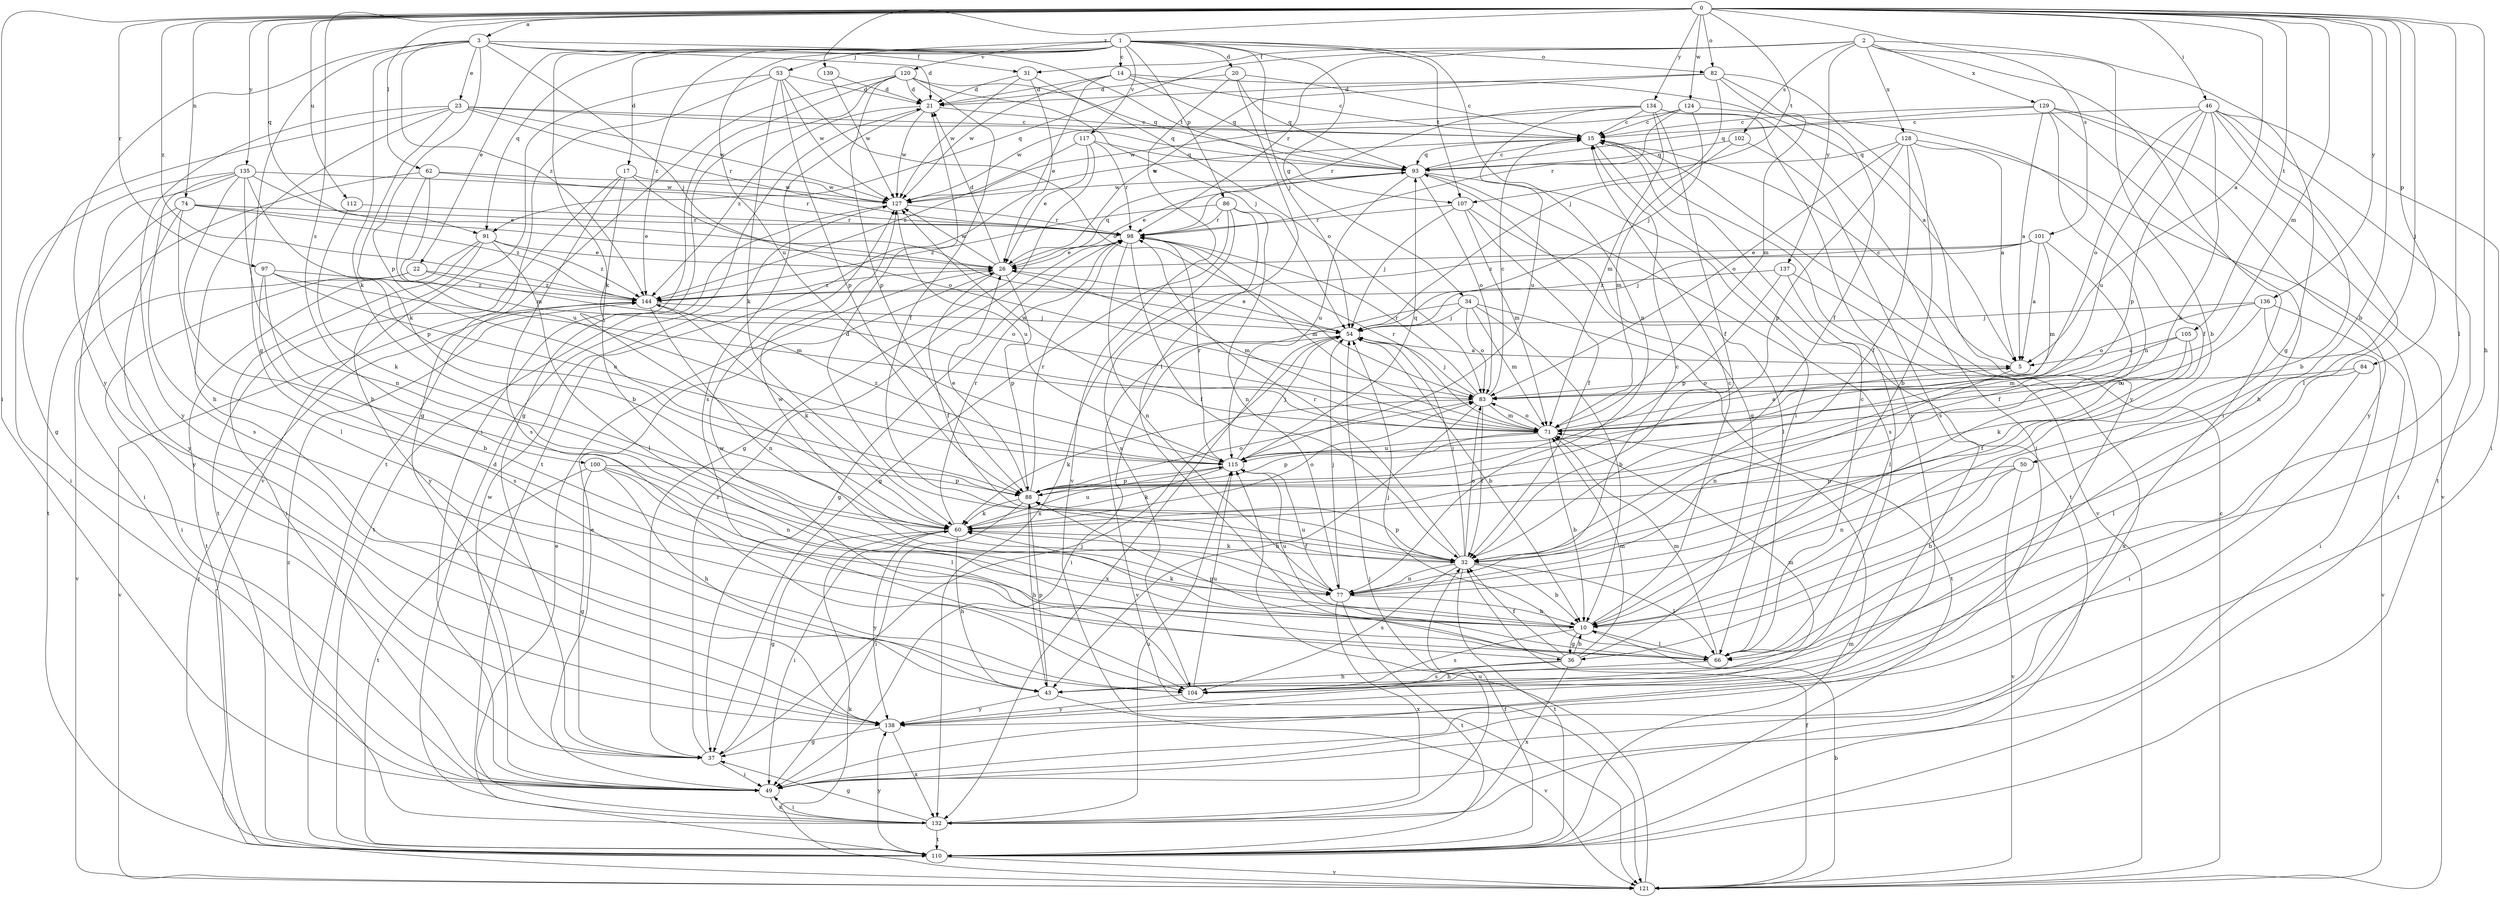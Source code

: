 strict digraph  {
0;
1;
2;
3;
5;
10;
14;
15;
17;
20;
21;
22;
23;
26;
31;
32;
34;
36;
37;
43;
46;
49;
50;
53;
54;
60;
62;
66;
71;
74;
77;
82;
83;
84;
86;
88;
91;
93;
97;
98;
100;
101;
102;
104;
105;
107;
110;
112;
115;
117;
120;
121;
124;
127;
128;
129;
132;
134;
135;
136;
137;
138;
139;
144;
0 -> 3  [label=a];
0 -> 5  [label=a];
0 -> 10  [label=b];
0 -> 43  [label=h];
0 -> 46  [label=i];
0 -> 49  [label=i];
0 -> 50  [label=j];
0 -> 62  [label=l];
0 -> 66  [label=l];
0 -> 71  [label=m];
0 -> 74  [label=n];
0 -> 82  [label=o];
0 -> 84  [label=p];
0 -> 91  [label=q];
0 -> 97  [label=r];
0 -> 100  [label=s];
0 -> 101  [label=s];
0 -> 105  [label=t];
0 -> 107  [label=t];
0 -> 112  [label=u];
0 -> 124  [label=w];
0 -> 134  [label=y];
0 -> 135  [label=y];
0 -> 136  [label=y];
0 -> 139  [label=z];
0 -> 144  [label=z];
1 -> 14  [label=c];
1 -> 17  [label=d];
1 -> 20  [label=d];
1 -> 22  [label=e];
1 -> 34  [label=g];
1 -> 53  [label=j];
1 -> 54  [label=j];
1 -> 60  [label=k];
1 -> 77  [label=n];
1 -> 82  [label=o];
1 -> 86  [label=p];
1 -> 91  [label=q];
1 -> 107  [label=t];
1 -> 115  [label=u];
1 -> 117  [label=v];
1 -> 120  [label=v];
1 -> 144  [label=z];
2 -> 10  [label=b];
2 -> 31  [label=f];
2 -> 36  [label=g];
2 -> 49  [label=i];
2 -> 91  [label=q];
2 -> 98  [label=r];
2 -> 102  [label=s];
2 -> 128  [label=x];
2 -> 129  [label=x];
2 -> 137  [label=y];
3 -> 21  [label=d];
3 -> 23  [label=e];
3 -> 31  [label=f];
3 -> 36  [label=g];
3 -> 54  [label=j];
3 -> 60  [label=k];
3 -> 88  [label=p];
3 -> 107  [label=t];
3 -> 138  [label=y];
3 -> 144  [label=z];
5 -> 15  [label=c];
5 -> 77  [label=n];
5 -> 83  [label=o];
10 -> 15  [label=c];
10 -> 36  [label=g];
10 -> 60  [label=k];
10 -> 66  [label=l];
10 -> 104  [label=s];
10 -> 115  [label=u];
14 -> 5  [label=a];
14 -> 15  [label=c];
14 -> 21  [label=d];
14 -> 93  [label=q];
14 -> 110  [label=t];
14 -> 127  [label=w];
15 -> 93  [label=q];
15 -> 110  [label=t];
15 -> 121  [label=v];
15 -> 127  [label=w];
17 -> 10  [label=b];
17 -> 83  [label=o];
17 -> 104  [label=s];
17 -> 110  [label=t];
17 -> 127  [label=w];
20 -> 15  [label=c];
20 -> 21  [label=d];
20 -> 66  [label=l];
20 -> 93  [label=q];
20 -> 121  [label=v];
21 -> 15  [label=c];
21 -> 104  [label=s];
21 -> 127  [label=w];
21 -> 144  [label=z];
22 -> 49  [label=i];
22 -> 83  [label=o];
22 -> 121  [label=v];
22 -> 144  [label=z];
23 -> 15  [label=c];
23 -> 37  [label=g];
23 -> 43  [label=h];
23 -> 60  [label=k];
23 -> 93  [label=q];
23 -> 98  [label=r];
23 -> 127  [label=w];
23 -> 138  [label=y];
26 -> 21  [label=d];
26 -> 32  [label=f];
26 -> 71  [label=m];
26 -> 88  [label=p];
26 -> 93  [label=q];
26 -> 127  [label=w];
26 -> 144  [label=z];
31 -> 21  [label=d];
31 -> 26  [label=e];
31 -> 83  [label=o];
31 -> 127  [label=w];
32 -> 10  [label=b];
32 -> 21  [label=d];
32 -> 54  [label=j];
32 -> 60  [label=k];
32 -> 66  [label=l];
32 -> 77  [label=n];
32 -> 83  [label=o];
32 -> 88  [label=p];
32 -> 98  [label=r];
32 -> 104  [label=s];
32 -> 110  [label=t];
34 -> 10  [label=b];
34 -> 54  [label=j];
34 -> 71  [label=m];
34 -> 83  [label=o];
34 -> 110  [label=t];
34 -> 121  [label=v];
36 -> 10  [label=b];
36 -> 32  [label=f];
36 -> 43  [label=h];
36 -> 71  [label=m];
36 -> 88  [label=p];
36 -> 93  [label=q];
36 -> 104  [label=s];
36 -> 132  [label=x];
37 -> 49  [label=i];
37 -> 54  [label=j];
37 -> 98  [label=r];
43 -> 88  [label=p];
43 -> 121  [label=v];
43 -> 138  [label=y];
46 -> 10  [label=b];
46 -> 15  [label=c];
46 -> 49  [label=i];
46 -> 60  [label=k];
46 -> 66  [label=l];
46 -> 83  [label=o];
46 -> 88  [label=p];
46 -> 110  [label=t];
46 -> 115  [label=u];
49 -> 26  [label=e];
49 -> 127  [label=w];
49 -> 132  [label=x];
50 -> 10  [label=b];
50 -> 77  [label=n];
50 -> 88  [label=p];
50 -> 121  [label=v];
53 -> 21  [label=d];
53 -> 37  [label=g];
53 -> 60  [label=k];
53 -> 83  [label=o];
53 -> 88  [label=p];
53 -> 121  [label=v];
53 -> 127  [label=w];
54 -> 5  [label=a];
54 -> 10  [label=b];
54 -> 26  [label=e];
54 -> 49  [label=i];
54 -> 132  [label=x];
60 -> 32  [label=f];
60 -> 37  [label=g];
60 -> 43  [label=h];
60 -> 49  [label=i];
60 -> 83  [label=o];
60 -> 98  [label=r];
60 -> 115  [label=u];
60 -> 138  [label=y];
62 -> 71  [label=m];
62 -> 98  [label=r];
62 -> 110  [label=t];
62 -> 115  [label=u];
62 -> 127  [label=w];
66 -> 15  [label=c];
66 -> 43  [label=h];
66 -> 54  [label=j];
66 -> 71  [label=m];
71 -> 5  [label=a];
71 -> 10  [label=b];
71 -> 83  [label=o];
71 -> 88  [label=p];
71 -> 98  [label=r];
71 -> 115  [label=u];
71 -> 127  [label=w];
74 -> 26  [label=e];
74 -> 49  [label=i];
74 -> 66  [label=l];
74 -> 98  [label=r];
74 -> 138  [label=y];
74 -> 144  [label=z];
77 -> 10  [label=b];
77 -> 15  [label=c];
77 -> 54  [label=j];
77 -> 110  [label=t];
77 -> 115  [label=u];
77 -> 127  [label=w];
77 -> 132  [label=x];
82 -> 21  [label=d];
82 -> 26  [label=e];
82 -> 32  [label=f];
82 -> 54  [label=j];
82 -> 71  [label=m];
82 -> 138  [label=y];
83 -> 15  [label=c];
83 -> 32  [label=f];
83 -> 43  [label=h];
83 -> 54  [label=j];
83 -> 60  [label=k];
83 -> 71  [label=m];
83 -> 98  [label=r];
84 -> 49  [label=i];
84 -> 66  [label=l];
84 -> 83  [label=o];
86 -> 37  [label=g];
86 -> 77  [label=n];
86 -> 98  [label=r];
86 -> 104  [label=s];
86 -> 132  [label=x];
86 -> 144  [label=z];
88 -> 26  [label=e];
88 -> 43  [label=h];
88 -> 49  [label=i];
88 -> 60  [label=k];
88 -> 83  [label=o];
88 -> 98  [label=r];
91 -> 26  [label=e];
91 -> 49  [label=i];
91 -> 66  [label=l];
91 -> 110  [label=t];
91 -> 138  [label=y];
91 -> 144  [label=z];
93 -> 15  [label=c];
93 -> 26  [label=e];
93 -> 66  [label=l];
93 -> 83  [label=o];
93 -> 104  [label=s];
93 -> 115  [label=u];
93 -> 127  [label=w];
97 -> 10  [label=b];
97 -> 71  [label=m];
97 -> 104  [label=s];
97 -> 115  [label=u];
97 -> 144  [label=z];
98 -> 26  [label=e];
98 -> 32  [label=f];
98 -> 37  [label=g];
98 -> 71  [label=m];
98 -> 77  [label=n];
100 -> 37  [label=g];
100 -> 43  [label=h];
100 -> 66  [label=l];
100 -> 77  [label=n];
100 -> 88  [label=p];
100 -> 110  [label=t];
101 -> 5  [label=a];
101 -> 26  [label=e];
101 -> 32  [label=f];
101 -> 54  [label=j];
101 -> 71  [label=m];
101 -> 144  [label=z];
102 -> 71  [label=m];
102 -> 93  [label=q];
102 -> 104  [label=s];
104 -> 71  [label=m];
104 -> 115  [label=u];
104 -> 127  [label=w];
104 -> 138  [label=y];
105 -> 5  [label=a];
105 -> 32  [label=f];
105 -> 60  [label=k];
105 -> 71  [label=m];
107 -> 32  [label=f];
107 -> 54  [label=j];
107 -> 66  [label=l];
107 -> 71  [label=m];
107 -> 98  [label=r];
110 -> 32  [label=f];
110 -> 71  [label=m];
110 -> 121  [label=v];
110 -> 138  [label=y];
110 -> 144  [label=z];
112 -> 60  [label=k];
112 -> 98  [label=r];
115 -> 54  [label=j];
115 -> 60  [label=k];
115 -> 88  [label=p];
115 -> 93  [label=q];
115 -> 98  [label=r];
115 -> 144  [label=z];
117 -> 26  [label=e];
117 -> 37  [label=g];
117 -> 93  [label=q];
117 -> 98  [label=r];
117 -> 144  [label=z];
120 -> 21  [label=d];
120 -> 32  [label=f];
120 -> 37  [label=g];
120 -> 49  [label=i];
120 -> 54  [label=j];
120 -> 88  [label=p];
120 -> 93  [label=q];
120 -> 110  [label=t];
121 -> 10  [label=b];
121 -> 15  [label=c];
121 -> 32  [label=f];
121 -> 60  [label=k];
121 -> 115  [label=u];
124 -> 15  [label=c];
124 -> 32  [label=f];
124 -> 54  [label=j];
124 -> 98  [label=r];
124 -> 127  [label=w];
127 -> 98  [label=r];
127 -> 110  [label=t];
127 -> 115  [label=u];
128 -> 5  [label=a];
128 -> 10  [label=b];
128 -> 32  [label=f];
128 -> 83  [label=o];
128 -> 88  [label=p];
128 -> 93  [label=q];
128 -> 110  [label=t];
129 -> 5  [label=a];
129 -> 15  [label=c];
129 -> 43  [label=h];
129 -> 77  [label=n];
129 -> 93  [label=q];
129 -> 121  [label=v];
129 -> 138  [label=y];
132 -> 21  [label=d];
132 -> 26  [label=e];
132 -> 37  [label=g];
132 -> 49  [label=i];
132 -> 54  [label=j];
132 -> 110  [label=t];
132 -> 115  [label=u];
132 -> 144  [label=z];
134 -> 15  [label=c];
134 -> 32  [label=f];
134 -> 49  [label=i];
134 -> 71  [label=m];
134 -> 98  [label=r];
134 -> 115  [label=u];
134 -> 127  [label=w];
134 -> 138  [label=y];
135 -> 10  [label=b];
135 -> 26  [label=e];
135 -> 49  [label=i];
135 -> 77  [label=n];
135 -> 88  [label=p];
135 -> 104  [label=s];
135 -> 127  [label=w];
135 -> 138  [label=y];
136 -> 49  [label=i];
136 -> 54  [label=j];
136 -> 83  [label=o];
136 -> 115  [label=u];
136 -> 121  [label=v];
137 -> 66  [label=l];
137 -> 88  [label=p];
137 -> 132  [label=x];
137 -> 144  [label=z];
138 -> 37  [label=g];
138 -> 132  [label=x];
139 -> 21  [label=d];
139 -> 127  [label=w];
144 -> 54  [label=j];
144 -> 60  [label=k];
144 -> 77  [label=n];
144 -> 121  [label=v];
}
